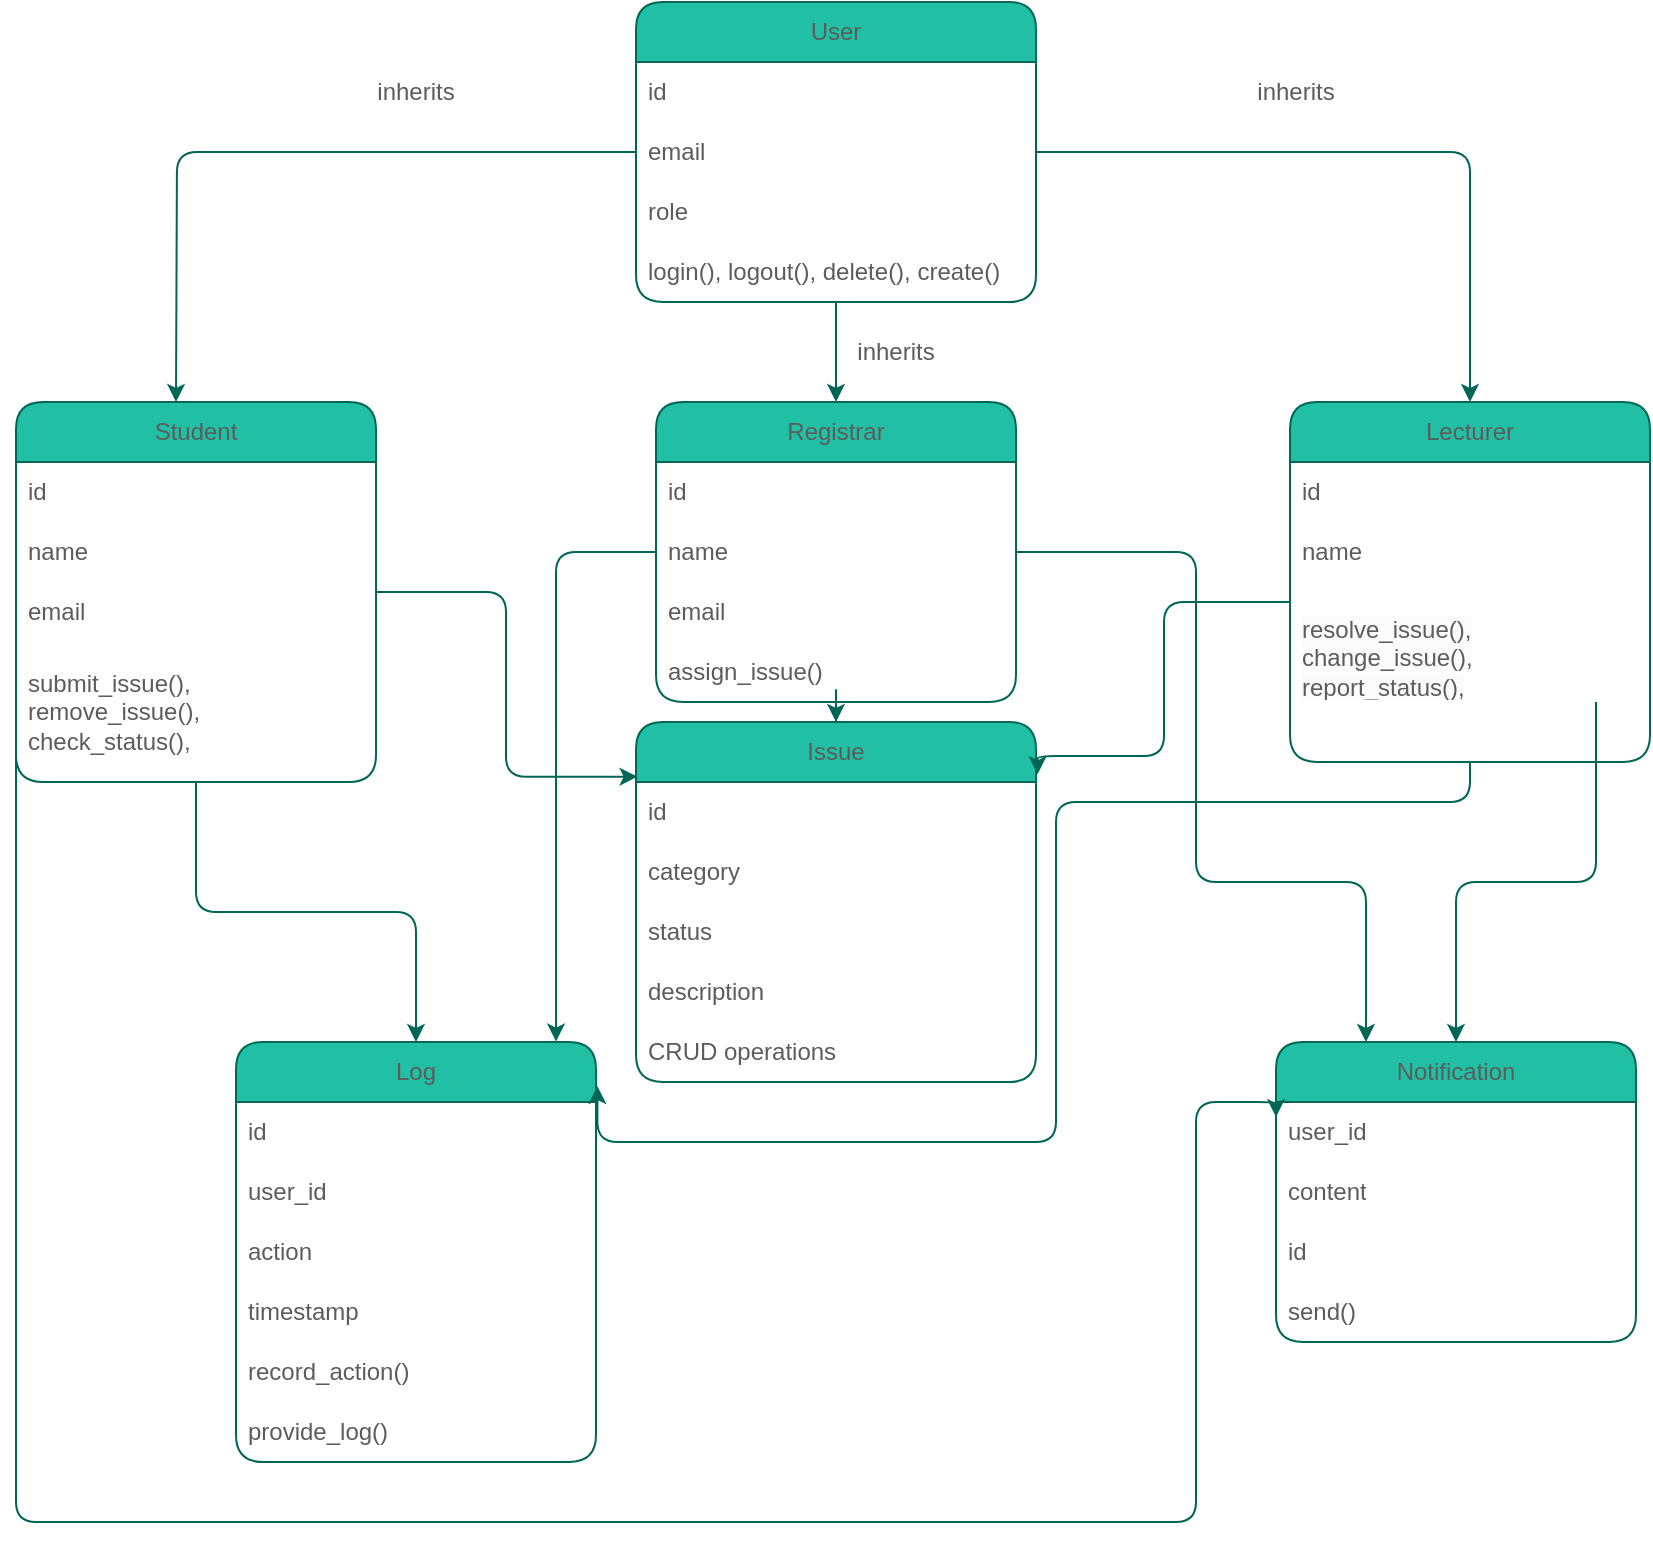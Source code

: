 <mxfile version="26.0.9">
  <diagram id="C5RBs43oDa-KdzZeNtuy" name="Page-1">
    <mxGraphModel dx="1036" dy="654" grid="1" gridSize="10" guides="1" tooltips="1" connect="1" arrows="1" fold="1" page="1" pageScale="1" pageWidth="827" pageHeight="1169" math="0" shadow="0">
      <root>
        <mxCell id="WIyWlLk6GJQsqaUBKTNV-0" />
        <mxCell id="WIyWlLk6GJQsqaUBKTNV-1" parent="WIyWlLk6GJQsqaUBKTNV-0" />
        <mxCell id="QMKDM3SU7X99WFe4BUJ7-51" style="edgeStyle=orthogonalEdgeStyle;rounded=1;orthogonalLoop=1;jettySize=auto;html=1;entryX=0.5;entryY=0;entryDx=0;entryDy=0;labelBackgroundColor=none;strokeColor=#006658;fontColor=default;" parent="WIyWlLk6GJQsqaUBKTNV-1" source="QMKDM3SU7X99WFe4BUJ7-17" target="QMKDM3SU7X99WFe4BUJ7-32" edge="1">
          <mxGeometry relative="1" as="geometry" />
        </mxCell>
        <mxCell id="QMKDM3SU7X99WFe4BUJ7-52" style="edgeStyle=orthogonalEdgeStyle;rounded=1;orthogonalLoop=1;jettySize=auto;html=1;entryX=0.5;entryY=0;entryDx=0;entryDy=0;labelBackgroundColor=none;strokeColor=#006658;fontColor=default;" parent="WIyWlLk6GJQsqaUBKTNV-1" source="QMKDM3SU7X99WFe4BUJ7-17" target="QMKDM3SU7X99WFe4BUJ7-36" edge="1">
          <mxGeometry relative="1" as="geometry" />
        </mxCell>
        <mxCell id="QMKDM3SU7X99WFe4BUJ7-17" value="User" style="swimlane;fontStyle=0;childLayout=stackLayout;horizontal=1;startSize=30;horizontalStack=0;resizeParent=1;resizeParentMax=0;resizeLast=0;collapsible=1;marginBottom=0;whiteSpace=wrap;html=1;rounded=1;labelBackgroundColor=none;fillColor=#21C0A5;strokeColor=#006658;fontColor=#5C5C5C;" parent="WIyWlLk6GJQsqaUBKTNV-1" vertex="1">
          <mxGeometry x="320" width="200" height="150" as="geometry" />
        </mxCell>
        <mxCell id="QMKDM3SU7X99WFe4BUJ7-18" value="id" style="text;strokeColor=none;fillColor=none;align=left;verticalAlign=middle;spacingLeft=4;spacingRight=4;overflow=hidden;points=[[0,0.5],[1,0.5]];portConstraint=eastwest;rotatable=0;whiteSpace=wrap;html=1;rounded=1;labelBackgroundColor=none;fontColor=#5C5C5C;" parent="QMKDM3SU7X99WFe4BUJ7-17" vertex="1">
          <mxGeometry y="30" width="200" height="30" as="geometry" />
        </mxCell>
        <mxCell id="QMKDM3SU7X99WFe4BUJ7-19" value="email" style="text;strokeColor=none;fillColor=none;align=left;verticalAlign=middle;spacingLeft=4;spacingRight=4;overflow=hidden;points=[[0,0.5],[1,0.5]];portConstraint=eastwest;rotatable=0;whiteSpace=wrap;html=1;rounded=1;labelBackgroundColor=none;fontColor=#5C5C5C;" parent="QMKDM3SU7X99WFe4BUJ7-17" vertex="1">
          <mxGeometry y="60" width="200" height="30" as="geometry" />
        </mxCell>
        <mxCell id="QMKDM3SU7X99WFe4BUJ7-20" value="role" style="text;strokeColor=none;fillColor=none;align=left;verticalAlign=middle;spacingLeft=4;spacingRight=4;overflow=hidden;points=[[0,0.5],[1,0.5]];portConstraint=eastwest;rotatable=0;whiteSpace=wrap;html=1;rounded=1;labelBackgroundColor=none;fontColor=#5C5C5C;" parent="QMKDM3SU7X99WFe4BUJ7-17" vertex="1">
          <mxGeometry y="90" width="200" height="30" as="geometry" />
        </mxCell>
        <mxCell id="hPoJO4YhBXOhH2JzTT8j-0" value="login(), logout(), delete(), create()" style="text;strokeColor=none;fillColor=none;align=left;verticalAlign=middle;spacingLeft=4;spacingRight=4;overflow=hidden;points=[[0,0.5],[1,0.5]];portConstraint=eastwest;rotatable=0;whiteSpace=wrap;html=1;rounded=1;labelBackgroundColor=none;fontColor=#5C5C5C;" vertex="1" parent="QMKDM3SU7X99WFe4BUJ7-17">
          <mxGeometry y="120" width="200" height="30" as="geometry" />
        </mxCell>
        <mxCell id="QMKDM3SU7X99WFe4BUJ7-62" style="edgeStyle=orthogonalEdgeStyle;rounded=1;orthogonalLoop=1;jettySize=auto;html=1;entryX=0.5;entryY=0;entryDx=0;entryDy=0;labelBackgroundColor=none;strokeColor=#006658;fontColor=default;" parent="WIyWlLk6GJQsqaUBKTNV-1" source="QMKDM3SU7X99WFe4BUJ7-28" target="QMKDM3SU7X99WFe4BUJ7-44" edge="1">
          <mxGeometry relative="1" as="geometry" />
        </mxCell>
        <mxCell id="QMKDM3SU7X99WFe4BUJ7-28" value="Student" style="swimlane;fontStyle=0;childLayout=stackLayout;horizontal=1;startSize=30;horizontalStack=0;resizeParent=1;resizeParentMax=0;resizeLast=0;collapsible=1;marginBottom=0;whiteSpace=wrap;html=1;rounded=1;labelBackgroundColor=none;fillColor=#21C0A5;strokeColor=#006658;fontColor=#5C5C5C;" parent="WIyWlLk6GJQsqaUBKTNV-1" vertex="1">
          <mxGeometry x="10" y="200" width="180" height="190" as="geometry" />
        </mxCell>
        <mxCell id="QMKDM3SU7X99WFe4BUJ7-29" value="id" style="text;strokeColor=none;fillColor=none;align=left;verticalAlign=middle;spacingLeft=4;spacingRight=4;overflow=hidden;points=[[0,0.5],[1,0.5]];portConstraint=eastwest;rotatable=0;whiteSpace=wrap;html=1;rounded=1;labelBackgroundColor=none;fontColor=#5C5C5C;" parent="QMKDM3SU7X99WFe4BUJ7-28" vertex="1">
          <mxGeometry y="30" width="180" height="30" as="geometry" />
        </mxCell>
        <mxCell id="QMKDM3SU7X99WFe4BUJ7-30" value="name" style="text;strokeColor=none;fillColor=none;align=left;verticalAlign=middle;spacingLeft=4;spacingRight=4;overflow=hidden;points=[[0,0.5],[1,0.5]];portConstraint=eastwest;rotatable=0;whiteSpace=wrap;html=1;rounded=1;labelBackgroundColor=none;fontColor=#5C5C5C;" parent="QMKDM3SU7X99WFe4BUJ7-28" vertex="1">
          <mxGeometry y="60" width="180" height="30" as="geometry" />
        </mxCell>
        <mxCell id="QMKDM3SU7X99WFe4BUJ7-31" value="email" style="text;strokeColor=none;fillColor=none;align=left;verticalAlign=middle;spacingLeft=4;spacingRight=4;overflow=hidden;points=[[0,0.5],[1,0.5]];portConstraint=eastwest;rotatable=0;whiteSpace=wrap;html=1;rounded=1;labelBackgroundColor=none;fontColor=#5C5C5C;" parent="QMKDM3SU7X99WFe4BUJ7-28" vertex="1">
          <mxGeometry y="90" width="180" height="30" as="geometry" />
        </mxCell>
        <mxCell id="hPoJO4YhBXOhH2JzTT8j-1" value="submit_issue(), remove_issue(), check_status()," style="text;strokeColor=none;fillColor=none;align=left;verticalAlign=middle;spacingLeft=4;spacingRight=4;overflow=hidden;points=[[0,0.5],[1,0.5]];portConstraint=eastwest;rotatable=0;whiteSpace=wrap;html=1;rounded=1;labelBackgroundColor=none;fontColor=#5C5C5C;" vertex="1" parent="QMKDM3SU7X99WFe4BUJ7-28">
          <mxGeometry y="120" width="180" height="70" as="geometry" />
        </mxCell>
        <mxCell id="QMKDM3SU7X99WFe4BUJ7-59" style="edgeStyle=orthogonalEdgeStyle;rounded=1;orthogonalLoop=1;jettySize=auto;html=1;entryX=0.5;entryY=0;entryDx=0;entryDy=0;labelBackgroundColor=none;strokeColor=#006658;fontColor=default;" parent="WIyWlLk6GJQsqaUBKTNV-1" source="QMKDM3SU7X99WFe4BUJ7-32" target="QMKDM3SU7X99WFe4BUJ7-53" edge="1">
          <mxGeometry relative="1" as="geometry" />
        </mxCell>
        <mxCell id="QMKDM3SU7X99WFe4BUJ7-32" value="Registrar" style="swimlane;fontStyle=0;childLayout=stackLayout;horizontal=1;startSize=30;horizontalStack=0;resizeParent=1;resizeParentMax=0;resizeLast=0;collapsible=1;marginBottom=0;whiteSpace=wrap;html=1;rounded=1;labelBackgroundColor=none;fillColor=#21C0A5;strokeColor=#006658;fontColor=#5C5C5C;" parent="WIyWlLk6GJQsqaUBKTNV-1" vertex="1">
          <mxGeometry x="330" y="200" width="180" height="150" as="geometry" />
        </mxCell>
        <mxCell id="QMKDM3SU7X99WFe4BUJ7-33" value="id" style="text;strokeColor=none;fillColor=none;align=left;verticalAlign=middle;spacingLeft=4;spacingRight=4;overflow=hidden;points=[[0,0.5],[1,0.5]];portConstraint=eastwest;rotatable=0;whiteSpace=wrap;html=1;rounded=1;labelBackgroundColor=none;fontColor=#5C5C5C;" parent="QMKDM3SU7X99WFe4BUJ7-32" vertex="1">
          <mxGeometry y="30" width="180" height="30" as="geometry" />
        </mxCell>
        <mxCell id="QMKDM3SU7X99WFe4BUJ7-34" value="name" style="text;strokeColor=none;fillColor=none;align=left;verticalAlign=middle;spacingLeft=4;spacingRight=4;overflow=hidden;points=[[0,0.5],[1,0.5]];portConstraint=eastwest;rotatable=0;whiteSpace=wrap;html=1;rounded=1;labelBackgroundColor=none;fontColor=#5C5C5C;" parent="QMKDM3SU7X99WFe4BUJ7-32" vertex="1">
          <mxGeometry y="60" width="180" height="30" as="geometry" />
        </mxCell>
        <mxCell id="QMKDM3SU7X99WFe4BUJ7-35" value="email" style="text;strokeColor=none;fillColor=none;align=left;verticalAlign=middle;spacingLeft=4;spacingRight=4;overflow=hidden;points=[[0,0.5],[1,0.5]];portConstraint=eastwest;rotatable=0;whiteSpace=wrap;html=1;rounded=1;labelBackgroundColor=none;fontColor=#5C5C5C;" parent="QMKDM3SU7X99WFe4BUJ7-32" vertex="1">
          <mxGeometry y="90" width="180" height="30" as="geometry" />
        </mxCell>
        <mxCell id="hPoJO4YhBXOhH2JzTT8j-9" value="assign_issue()" style="text;strokeColor=none;fillColor=none;align=left;verticalAlign=middle;spacingLeft=4;spacingRight=4;overflow=hidden;points=[[0,0.5],[1,0.5]];portConstraint=eastwest;rotatable=0;whiteSpace=wrap;html=1;rounded=1;labelBackgroundColor=none;fontColor=#5C5C5C;" vertex="1" parent="QMKDM3SU7X99WFe4BUJ7-32">
          <mxGeometry y="120" width="180" height="30" as="geometry" />
        </mxCell>
        <mxCell id="QMKDM3SU7X99WFe4BUJ7-36" value="Lecturer" style="swimlane;fontStyle=0;childLayout=stackLayout;horizontal=1;startSize=30;horizontalStack=0;resizeParent=1;resizeParentMax=0;resizeLast=0;collapsible=1;marginBottom=0;whiteSpace=wrap;html=1;rounded=1;labelBackgroundColor=none;fillColor=#21C0A5;strokeColor=#006658;fontColor=#5C5C5C;" parent="WIyWlLk6GJQsqaUBKTNV-1" vertex="1">
          <mxGeometry x="647" y="200" width="180" height="180" as="geometry" />
        </mxCell>
        <mxCell id="QMKDM3SU7X99WFe4BUJ7-37" value="id" style="text;strokeColor=none;fillColor=none;align=left;verticalAlign=middle;spacingLeft=4;spacingRight=4;overflow=hidden;points=[[0,0.5],[1,0.5]];portConstraint=eastwest;rotatable=0;whiteSpace=wrap;html=1;rounded=1;labelBackgroundColor=none;fontColor=#5C5C5C;" parent="QMKDM3SU7X99WFe4BUJ7-36" vertex="1">
          <mxGeometry y="30" width="180" height="30" as="geometry" />
        </mxCell>
        <mxCell id="QMKDM3SU7X99WFe4BUJ7-38" value="name" style="text;strokeColor=none;fillColor=none;align=left;verticalAlign=middle;spacingLeft=4;spacingRight=4;overflow=hidden;points=[[0,0.5],[1,0.5]];portConstraint=eastwest;rotatable=0;whiteSpace=wrap;html=1;rounded=1;labelBackgroundColor=none;fontColor=#5C5C5C;" parent="QMKDM3SU7X99WFe4BUJ7-36" vertex="1">
          <mxGeometry y="60" width="180" height="30" as="geometry" />
        </mxCell>
        <mxCell id="QMKDM3SU7X99WFe4BUJ7-39" value="&lt;br&gt;&lt;span style=&quot;color: rgb(92, 92, 92); font-family: Helvetica; font-size: 12px; font-style: normal; font-variant-ligatures: normal; font-variant-caps: normal; font-weight: 400; letter-spacing: normal; orphans: 2; text-align: left; text-indent: 0px; text-transform: none; widows: 2; word-spacing: 0px; -webkit-text-stroke-width: 0px; white-space: normal; background-color: rgb(251, 251, 251); text-decoration-thickness: initial; text-decoration-style: initial; text-decoration-color: initial; float: none; display: inline !important;&quot;&gt;resolve_issue(), change_issue(), report_status(),&lt;/span&gt;&lt;div&gt;&lt;br/&gt;&lt;/div&gt;" style="text;strokeColor=none;fillColor=none;align=left;verticalAlign=middle;spacingLeft=4;spacingRight=4;overflow=hidden;points=[[0,0.5],[1,0.5]];portConstraint=eastwest;rotatable=0;whiteSpace=wrap;html=1;rounded=1;labelBackgroundColor=none;fontColor=#5C5C5C;" parent="QMKDM3SU7X99WFe4BUJ7-36" vertex="1">
          <mxGeometry y="90" width="180" height="60" as="geometry" />
        </mxCell>
        <mxCell id="hPoJO4YhBXOhH2JzTT8j-8" style="text;strokeColor=none;fillColor=none;align=left;verticalAlign=middle;spacingLeft=4;spacingRight=4;overflow=hidden;points=[[0,0.5],[1,0.5]];portConstraint=eastwest;rotatable=0;whiteSpace=wrap;html=1;rounded=1;labelBackgroundColor=none;fontColor=#5C5C5C;" vertex="1" parent="QMKDM3SU7X99WFe4BUJ7-36">
          <mxGeometry y="150" width="180" height="30" as="geometry" />
        </mxCell>
        <mxCell id="QMKDM3SU7X99WFe4BUJ7-40" value="Notification" style="swimlane;fontStyle=0;childLayout=stackLayout;horizontal=1;startSize=30;horizontalStack=0;resizeParent=1;resizeParentMax=0;resizeLast=0;collapsible=1;marginBottom=0;whiteSpace=wrap;html=1;rounded=1;labelBackgroundColor=none;fillColor=#21C0A5;strokeColor=#006658;fontColor=#5C5C5C;" parent="WIyWlLk6GJQsqaUBKTNV-1" vertex="1">
          <mxGeometry x="640" y="520" width="180" height="150" as="geometry" />
        </mxCell>
        <mxCell id="QMKDM3SU7X99WFe4BUJ7-41" value="user_id" style="text;strokeColor=none;fillColor=none;align=left;verticalAlign=middle;spacingLeft=4;spacingRight=4;overflow=hidden;points=[[0,0.5],[1,0.5]];portConstraint=eastwest;rotatable=0;whiteSpace=wrap;html=1;rounded=1;labelBackgroundColor=none;fontColor=#5C5C5C;" parent="QMKDM3SU7X99WFe4BUJ7-40" vertex="1">
          <mxGeometry y="30" width="180" height="30" as="geometry" />
        </mxCell>
        <mxCell id="QMKDM3SU7X99WFe4BUJ7-42" value="content" style="text;strokeColor=none;fillColor=none;align=left;verticalAlign=middle;spacingLeft=4;spacingRight=4;overflow=hidden;points=[[0,0.5],[1,0.5]];portConstraint=eastwest;rotatable=0;whiteSpace=wrap;html=1;rounded=1;labelBackgroundColor=none;fontColor=#5C5C5C;" parent="QMKDM3SU7X99WFe4BUJ7-40" vertex="1">
          <mxGeometry y="60" width="180" height="30" as="geometry" />
        </mxCell>
        <mxCell id="QMKDM3SU7X99WFe4BUJ7-43" value="id" style="text;strokeColor=none;fillColor=none;align=left;verticalAlign=middle;spacingLeft=4;spacingRight=4;overflow=hidden;points=[[0,0.5],[1,0.5]];portConstraint=eastwest;rotatable=0;whiteSpace=wrap;html=1;rounded=1;labelBackgroundColor=none;fontColor=#5C5C5C;" parent="QMKDM3SU7X99WFe4BUJ7-40" vertex="1">
          <mxGeometry y="90" width="180" height="30" as="geometry" />
        </mxCell>
        <mxCell id="hPoJO4YhBXOhH2JzTT8j-4" value="send()" style="text;strokeColor=none;fillColor=none;align=left;verticalAlign=middle;spacingLeft=4;spacingRight=4;overflow=hidden;points=[[0,0.5],[1,0.5]];portConstraint=eastwest;rotatable=0;whiteSpace=wrap;html=1;rounded=1;labelBackgroundColor=none;fontColor=#5C5C5C;" vertex="1" parent="QMKDM3SU7X99WFe4BUJ7-40">
          <mxGeometry y="120" width="180" height="30" as="geometry" />
        </mxCell>
        <mxCell id="QMKDM3SU7X99WFe4BUJ7-44" value="Log" style="swimlane;fontStyle=0;childLayout=stackLayout;horizontal=1;startSize=30;horizontalStack=0;resizeParent=1;resizeParentMax=0;resizeLast=0;collapsible=1;marginBottom=0;whiteSpace=wrap;html=1;rounded=1;labelBackgroundColor=none;fillColor=#21C0A5;strokeColor=#006658;fontColor=#5C5C5C;" parent="WIyWlLk6GJQsqaUBKTNV-1" vertex="1">
          <mxGeometry x="120" y="520" width="180" height="210" as="geometry" />
        </mxCell>
        <mxCell id="QMKDM3SU7X99WFe4BUJ7-45" value="id" style="text;strokeColor=none;fillColor=none;align=left;verticalAlign=middle;spacingLeft=4;spacingRight=4;overflow=hidden;points=[[0,0.5],[1,0.5]];portConstraint=eastwest;rotatable=0;whiteSpace=wrap;html=1;rounded=1;labelBackgroundColor=none;fontColor=#5C5C5C;" parent="QMKDM3SU7X99WFe4BUJ7-44" vertex="1">
          <mxGeometry y="30" width="180" height="30" as="geometry" />
        </mxCell>
        <mxCell id="QMKDM3SU7X99WFe4BUJ7-46" value="user_id" style="text;strokeColor=none;fillColor=none;align=left;verticalAlign=middle;spacingLeft=4;spacingRight=4;overflow=hidden;points=[[0,0.5],[1,0.5]];portConstraint=eastwest;rotatable=0;whiteSpace=wrap;html=1;rounded=1;labelBackgroundColor=none;fontColor=#5C5C5C;" parent="QMKDM3SU7X99WFe4BUJ7-44" vertex="1">
          <mxGeometry y="60" width="180" height="30" as="geometry" />
        </mxCell>
        <mxCell id="QMKDM3SU7X99WFe4BUJ7-47" value="action" style="text;strokeColor=none;fillColor=none;align=left;verticalAlign=middle;spacingLeft=4;spacingRight=4;overflow=hidden;points=[[0,0.5],[1,0.5]];portConstraint=eastwest;rotatable=0;whiteSpace=wrap;html=1;rounded=1;labelBackgroundColor=none;fontColor=#5C5C5C;" parent="QMKDM3SU7X99WFe4BUJ7-44" vertex="1">
          <mxGeometry y="90" width="180" height="30" as="geometry" />
        </mxCell>
        <mxCell id="QMKDM3SU7X99WFe4BUJ7-48" value="timestamp" style="text;strokeColor=none;fillColor=none;align=left;verticalAlign=middle;spacingLeft=4;spacingRight=4;overflow=hidden;points=[[0,0.5],[1,0.5]];portConstraint=eastwest;rotatable=0;whiteSpace=wrap;html=1;rounded=1;labelBackgroundColor=none;fontColor=#5C5C5C;" parent="QMKDM3SU7X99WFe4BUJ7-44" vertex="1">
          <mxGeometry y="120" width="180" height="30" as="geometry" />
        </mxCell>
        <mxCell id="hPoJO4YhBXOhH2JzTT8j-2" value="record_action()" style="text;strokeColor=none;fillColor=none;align=left;verticalAlign=middle;spacingLeft=4;spacingRight=4;overflow=hidden;points=[[0,0.5],[1,0.5]];portConstraint=eastwest;rotatable=0;whiteSpace=wrap;html=1;rounded=1;labelBackgroundColor=none;fontColor=#5C5C5C;" vertex="1" parent="QMKDM3SU7X99WFe4BUJ7-44">
          <mxGeometry y="150" width="180" height="30" as="geometry" />
        </mxCell>
        <mxCell id="hPoJO4YhBXOhH2JzTT8j-3" value="provide_log()" style="text;strokeColor=none;fillColor=none;align=left;verticalAlign=middle;spacingLeft=4;spacingRight=4;overflow=hidden;points=[[0,0.5],[1,0.5]];portConstraint=eastwest;rotatable=0;whiteSpace=wrap;html=1;rounded=1;labelBackgroundColor=none;fontColor=#5C5C5C;" vertex="1" parent="QMKDM3SU7X99WFe4BUJ7-44">
          <mxGeometry y="180" width="180" height="30" as="geometry" />
        </mxCell>
        <mxCell id="QMKDM3SU7X99WFe4BUJ7-50" style="edgeStyle=orthogonalEdgeStyle;rounded=1;orthogonalLoop=1;jettySize=auto;html=1;labelBackgroundColor=none;strokeColor=#006658;fontColor=default;" parent="WIyWlLk6GJQsqaUBKTNV-1" source="QMKDM3SU7X99WFe4BUJ7-17" edge="1">
          <mxGeometry relative="1" as="geometry">
            <mxPoint x="90" y="200" as="targetPoint" />
          </mxGeometry>
        </mxCell>
        <mxCell id="QMKDM3SU7X99WFe4BUJ7-53" value="Issue" style="swimlane;fontStyle=0;childLayout=stackLayout;horizontal=1;startSize=30;horizontalStack=0;resizeParent=1;resizeParentMax=0;resizeLast=0;collapsible=1;marginBottom=0;whiteSpace=wrap;html=1;rounded=1;labelBackgroundColor=none;fillColor=#21C0A5;strokeColor=#006658;fontColor=#5C5C5C;" parent="WIyWlLk6GJQsqaUBKTNV-1" vertex="1">
          <mxGeometry x="320" y="360" width="200" height="180" as="geometry" />
        </mxCell>
        <mxCell id="QMKDM3SU7X99WFe4BUJ7-54" value="id" style="text;strokeColor=none;fillColor=none;align=left;verticalAlign=middle;spacingLeft=4;spacingRight=4;overflow=hidden;points=[[0,0.5],[1,0.5]];portConstraint=eastwest;rotatable=0;whiteSpace=wrap;html=1;rounded=1;labelBackgroundColor=none;fontColor=#5C5C5C;" parent="QMKDM3SU7X99WFe4BUJ7-53" vertex="1">
          <mxGeometry y="30" width="200" height="30" as="geometry" />
        </mxCell>
        <mxCell id="QMKDM3SU7X99WFe4BUJ7-55" value="category" style="text;strokeColor=none;fillColor=none;align=left;verticalAlign=middle;spacingLeft=4;spacingRight=4;overflow=hidden;points=[[0,0.5],[1,0.5]];portConstraint=eastwest;rotatable=0;whiteSpace=wrap;html=1;rounded=1;labelBackgroundColor=none;fontColor=#5C5C5C;" parent="QMKDM3SU7X99WFe4BUJ7-53" vertex="1">
          <mxGeometry y="60" width="200" height="30" as="geometry" />
        </mxCell>
        <mxCell id="QMKDM3SU7X99WFe4BUJ7-56" value="status" style="text;strokeColor=none;fillColor=none;align=left;verticalAlign=middle;spacingLeft=4;spacingRight=4;overflow=hidden;points=[[0,0.5],[1,0.5]];portConstraint=eastwest;rotatable=0;whiteSpace=wrap;html=1;rounded=1;labelBackgroundColor=none;fontColor=#5C5C5C;" parent="QMKDM3SU7X99WFe4BUJ7-53" vertex="1">
          <mxGeometry y="90" width="200" height="30" as="geometry" />
        </mxCell>
        <mxCell id="hPoJO4YhBXOhH2JzTT8j-6" value="description" style="text;strokeColor=none;fillColor=none;align=left;verticalAlign=middle;spacingLeft=4;spacingRight=4;overflow=hidden;points=[[0,0.5],[1,0.5]];portConstraint=eastwest;rotatable=0;whiteSpace=wrap;html=1;rounded=1;labelBackgroundColor=none;fontColor=#5C5C5C;" vertex="1" parent="QMKDM3SU7X99WFe4BUJ7-53">
          <mxGeometry y="120" width="200" height="30" as="geometry" />
        </mxCell>
        <mxCell id="hPoJO4YhBXOhH2JzTT8j-5" value="CRUD operations" style="text;strokeColor=none;fillColor=none;align=left;verticalAlign=middle;spacingLeft=4;spacingRight=4;overflow=hidden;points=[[0,0.5],[1,0.5]];portConstraint=eastwest;rotatable=0;whiteSpace=wrap;html=1;rounded=1;labelBackgroundColor=none;fontColor=#5C5C5C;" vertex="1" parent="QMKDM3SU7X99WFe4BUJ7-53">
          <mxGeometry y="150" width="200" height="30" as="geometry" />
        </mxCell>
        <mxCell id="QMKDM3SU7X99WFe4BUJ7-58" style="edgeStyle=orthogonalEdgeStyle;rounded=1;orthogonalLoop=1;jettySize=auto;html=1;entryX=1.004;entryY=0.145;entryDx=0;entryDy=0;entryPerimeter=0;labelBackgroundColor=none;strokeColor=#006658;fontColor=default;" parent="WIyWlLk6GJQsqaUBKTNV-1" source="QMKDM3SU7X99WFe4BUJ7-36" target="QMKDM3SU7X99WFe4BUJ7-53" edge="1">
          <mxGeometry relative="1" as="geometry">
            <Array as="points">
              <mxPoint x="584" y="300" />
              <mxPoint x="584" y="377" />
            </Array>
          </mxGeometry>
        </mxCell>
        <mxCell id="QMKDM3SU7X99WFe4BUJ7-60" style="edgeStyle=orthogonalEdgeStyle;rounded=1;orthogonalLoop=1;jettySize=auto;html=1;entryX=0.004;entryY=0.152;entryDx=0;entryDy=0;entryPerimeter=0;labelBackgroundColor=none;strokeColor=#006658;fontColor=default;" parent="WIyWlLk6GJQsqaUBKTNV-1" source="QMKDM3SU7X99WFe4BUJ7-28" target="QMKDM3SU7X99WFe4BUJ7-53" edge="1">
          <mxGeometry relative="1" as="geometry" />
        </mxCell>
        <mxCell id="QMKDM3SU7X99WFe4BUJ7-63" style="edgeStyle=orthogonalEdgeStyle;rounded=1;orthogonalLoop=1;jettySize=auto;html=1;entryX=1.004;entryY=0.105;entryDx=0;entryDy=0;entryPerimeter=0;labelBackgroundColor=none;strokeColor=#006658;fontColor=default;" parent="WIyWlLk6GJQsqaUBKTNV-1" source="QMKDM3SU7X99WFe4BUJ7-36" target="QMKDM3SU7X99WFe4BUJ7-44" edge="1">
          <mxGeometry relative="1" as="geometry">
            <Array as="points">
              <mxPoint x="737" y="400" />
              <mxPoint x="530" y="400" />
              <mxPoint x="530" y="570" />
              <mxPoint x="301" y="570" />
            </Array>
          </mxGeometry>
        </mxCell>
        <mxCell id="QMKDM3SU7X99WFe4BUJ7-64" style="edgeStyle=orthogonalEdgeStyle;rounded=1;orthogonalLoop=1;jettySize=auto;html=1;entryX=0.889;entryY=-0.001;entryDx=0;entryDy=0;entryPerimeter=0;labelBackgroundColor=none;strokeColor=#006658;fontColor=default;" parent="WIyWlLk6GJQsqaUBKTNV-1" source="QMKDM3SU7X99WFe4BUJ7-32" target="QMKDM3SU7X99WFe4BUJ7-44" edge="1">
          <mxGeometry relative="1" as="geometry" />
        </mxCell>
        <mxCell id="QMKDM3SU7X99WFe4BUJ7-65" style="edgeStyle=orthogonalEdgeStyle;rounded=1;orthogonalLoop=1;jettySize=auto;html=1;entryX=0;entryY=0.25;entryDx=0;entryDy=0;labelBackgroundColor=none;strokeColor=#006658;fontColor=default;" parent="WIyWlLk6GJQsqaUBKTNV-1" source="QMKDM3SU7X99WFe4BUJ7-31" target="QMKDM3SU7X99WFe4BUJ7-40" edge="1">
          <mxGeometry relative="1" as="geometry">
            <Array as="points">
              <mxPoint x="10" y="760" />
              <mxPoint x="600" y="760" />
              <mxPoint x="600" y="550" />
            </Array>
          </mxGeometry>
        </mxCell>
        <mxCell id="QMKDM3SU7X99WFe4BUJ7-66" style="edgeStyle=orthogonalEdgeStyle;rounded=1;orthogonalLoop=1;jettySize=auto;html=1;entryX=0.5;entryY=0;entryDx=0;entryDy=0;labelBackgroundColor=none;strokeColor=#006658;fontColor=default;" parent="WIyWlLk6GJQsqaUBKTNV-1" source="QMKDM3SU7X99WFe4BUJ7-39" target="QMKDM3SU7X99WFe4BUJ7-40" edge="1">
          <mxGeometry relative="1" as="geometry">
            <Array as="points">
              <mxPoint x="800" y="440" />
              <mxPoint x="730" y="440" />
            </Array>
          </mxGeometry>
        </mxCell>
        <mxCell id="QMKDM3SU7X99WFe4BUJ7-67" style="edgeStyle=orthogonalEdgeStyle;rounded=1;orthogonalLoop=1;jettySize=auto;html=1;entryX=0.25;entryY=0;entryDx=0;entryDy=0;labelBackgroundColor=none;strokeColor=#006658;fontColor=default;" parent="WIyWlLk6GJQsqaUBKTNV-1" source="QMKDM3SU7X99WFe4BUJ7-34" target="QMKDM3SU7X99WFe4BUJ7-40" edge="1">
          <mxGeometry relative="1" as="geometry">
            <Array as="points">
              <mxPoint x="600" y="275" />
              <mxPoint x="600" y="440" />
              <mxPoint x="685" y="440" />
            </Array>
          </mxGeometry>
        </mxCell>
        <mxCell id="QMKDM3SU7X99WFe4BUJ7-68" value="inherits" style="text;strokeColor=none;align=center;fillColor=none;html=1;verticalAlign=middle;whiteSpace=wrap;rounded=1;labelBackgroundColor=none;fontColor=#5C5C5C;" parent="WIyWlLk6GJQsqaUBKTNV-1" vertex="1">
          <mxGeometry x="180" y="30" width="60" height="30" as="geometry" />
        </mxCell>
        <mxCell id="QMKDM3SU7X99WFe4BUJ7-72" value="inherits" style="text;strokeColor=none;align=center;fillColor=none;html=1;verticalAlign=middle;whiteSpace=wrap;rounded=1;labelBackgroundColor=none;fontColor=#5C5C5C;" parent="WIyWlLk6GJQsqaUBKTNV-1" vertex="1">
          <mxGeometry x="620" y="30" width="60" height="30" as="geometry" />
        </mxCell>
        <mxCell id="QMKDM3SU7X99WFe4BUJ7-75" value="inherits" style="text;strokeColor=none;align=center;fillColor=none;html=1;verticalAlign=middle;whiteSpace=wrap;rounded=1;labelBackgroundColor=none;fontColor=#5C5C5C;" parent="WIyWlLk6GJQsqaUBKTNV-1" vertex="1">
          <mxGeometry x="420" y="160" width="60" height="30" as="geometry" />
        </mxCell>
      </root>
    </mxGraphModel>
  </diagram>
</mxfile>
